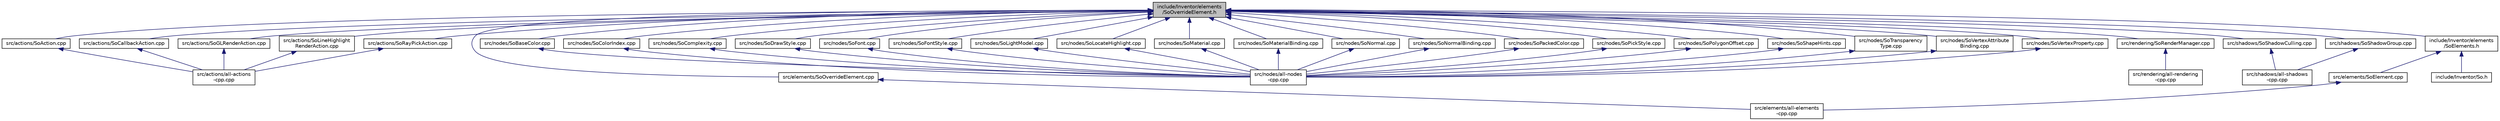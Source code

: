 digraph "include/Inventor/elements/SoOverrideElement.h"
{
 // LATEX_PDF_SIZE
  edge [fontname="Helvetica",fontsize="10",labelfontname="Helvetica",labelfontsize="10"];
  node [fontname="Helvetica",fontsize="10",shape=record];
  Node1 [label="include/Inventor/elements\l/SoOverrideElement.h",height=0.2,width=0.4,color="black", fillcolor="grey75", style="filled", fontcolor="black",tooltip=" "];
  Node1 -> Node2 [dir="back",color="midnightblue",fontsize="10",style="solid",fontname="Helvetica"];
  Node2 [label="src/actions/SoAction.cpp",height=0.2,width=0.4,color="black", fillcolor="white", style="filled",URL="$SoAction_8cpp.html",tooltip=" "];
  Node2 -> Node3 [dir="back",color="midnightblue",fontsize="10",style="solid",fontname="Helvetica"];
  Node3 [label="src/actions/all-actions\l-cpp.cpp",height=0.2,width=0.4,color="black", fillcolor="white", style="filled",URL="$all-actions-cpp_8cpp.html",tooltip=" "];
  Node1 -> Node4 [dir="back",color="midnightblue",fontsize="10",style="solid",fontname="Helvetica"];
  Node4 [label="src/actions/SoCallbackAction.cpp",height=0.2,width=0.4,color="black", fillcolor="white", style="filled",URL="$SoCallbackAction_8cpp.html",tooltip=" "];
  Node4 -> Node3 [dir="back",color="midnightblue",fontsize="10",style="solid",fontname="Helvetica"];
  Node1 -> Node5 [dir="back",color="midnightblue",fontsize="10",style="solid",fontname="Helvetica"];
  Node5 [label="src/actions/SoGLRenderAction.cpp",height=0.2,width=0.4,color="black", fillcolor="white", style="filled",URL="$SoGLRenderAction_8cpp.html",tooltip=" "];
  Node5 -> Node3 [dir="back",color="midnightblue",fontsize="10",style="solid",fontname="Helvetica"];
  Node1 -> Node6 [dir="back",color="midnightblue",fontsize="10",style="solid",fontname="Helvetica"];
  Node6 [label="src/actions/SoLineHighlight\lRenderAction.cpp",height=0.2,width=0.4,color="black", fillcolor="white", style="filled",URL="$SoLineHighlightRenderAction_8cpp.html",tooltip=" "];
  Node6 -> Node3 [dir="back",color="midnightblue",fontsize="10",style="solid",fontname="Helvetica"];
  Node1 -> Node7 [dir="back",color="midnightblue",fontsize="10",style="solid",fontname="Helvetica"];
  Node7 [label="src/actions/SoRayPickAction.cpp",height=0.2,width=0.4,color="black", fillcolor="white", style="filled",URL="$SoRayPickAction_8cpp.html",tooltip=" "];
  Node7 -> Node3 [dir="back",color="midnightblue",fontsize="10",style="solid",fontname="Helvetica"];
  Node1 -> Node8 [dir="back",color="midnightblue",fontsize="10",style="solid",fontname="Helvetica"];
  Node8 [label="src/elements/SoOverrideElement.cpp",height=0.2,width=0.4,color="black", fillcolor="white", style="filled",URL="$SoOverrideElement_8cpp.html",tooltip=" "];
  Node8 -> Node9 [dir="back",color="midnightblue",fontsize="10",style="solid",fontname="Helvetica"];
  Node9 [label="src/elements/all-elements\l-cpp.cpp",height=0.2,width=0.4,color="black", fillcolor="white", style="filled",URL="$all-elements-cpp_8cpp.html",tooltip=" "];
  Node1 -> Node10 [dir="back",color="midnightblue",fontsize="10",style="solid",fontname="Helvetica"];
  Node10 [label="src/nodes/SoBaseColor.cpp",height=0.2,width=0.4,color="black", fillcolor="white", style="filled",URL="$SoBaseColor_8cpp.html",tooltip=" "];
  Node10 -> Node11 [dir="back",color="midnightblue",fontsize="10",style="solid",fontname="Helvetica"];
  Node11 [label="src/nodes/all-nodes\l-cpp.cpp",height=0.2,width=0.4,color="black", fillcolor="white", style="filled",URL="$all-nodes-cpp_8cpp.html",tooltip=" "];
  Node1 -> Node12 [dir="back",color="midnightblue",fontsize="10",style="solid",fontname="Helvetica"];
  Node12 [label="src/nodes/SoColorIndex.cpp",height=0.2,width=0.4,color="black", fillcolor="white", style="filled",URL="$SoColorIndex_8cpp.html",tooltip=" "];
  Node12 -> Node11 [dir="back",color="midnightblue",fontsize="10",style="solid",fontname="Helvetica"];
  Node1 -> Node13 [dir="back",color="midnightblue",fontsize="10",style="solid",fontname="Helvetica"];
  Node13 [label="src/nodes/SoComplexity.cpp",height=0.2,width=0.4,color="black", fillcolor="white", style="filled",URL="$SoComplexity_8cpp.html",tooltip=" "];
  Node13 -> Node11 [dir="back",color="midnightblue",fontsize="10",style="solid",fontname="Helvetica"];
  Node1 -> Node14 [dir="back",color="midnightblue",fontsize="10",style="solid",fontname="Helvetica"];
  Node14 [label="src/nodes/SoDrawStyle.cpp",height=0.2,width=0.4,color="black", fillcolor="white", style="filled",URL="$SoDrawStyle_8cpp.html",tooltip=" "];
  Node14 -> Node11 [dir="back",color="midnightblue",fontsize="10",style="solid",fontname="Helvetica"];
  Node1 -> Node15 [dir="back",color="midnightblue",fontsize="10",style="solid",fontname="Helvetica"];
  Node15 [label="src/nodes/SoFont.cpp",height=0.2,width=0.4,color="black", fillcolor="white", style="filled",URL="$SoFont_8cpp.html",tooltip=" "];
  Node15 -> Node11 [dir="back",color="midnightblue",fontsize="10",style="solid",fontname="Helvetica"];
  Node1 -> Node16 [dir="back",color="midnightblue",fontsize="10",style="solid",fontname="Helvetica"];
  Node16 [label="src/nodes/SoFontStyle.cpp",height=0.2,width=0.4,color="black", fillcolor="white", style="filled",URL="$SoFontStyle_8cpp.html",tooltip=" "];
  Node16 -> Node11 [dir="back",color="midnightblue",fontsize="10",style="solid",fontname="Helvetica"];
  Node1 -> Node17 [dir="back",color="midnightblue",fontsize="10",style="solid",fontname="Helvetica"];
  Node17 [label="src/nodes/SoLightModel.cpp",height=0.2,width=0.4,color="black", fillcolor="white", style="filled",URL="$SoLightModel_8cpp.html",tooltip=" "];
  Node17 -> Node11 [dir="back",color="midnightblue",fontsize="10",style="solid",fontname="Helvetica"];
  Node1 -> Node18 [dir="back",color="midnightblue",fontsize="10",style="solid",fontname="Helvetica"];
  Node18 [label="src/nodes/SoLocateHighlight.cpp",height=0.2,width=0.4,color="black", fillcolor="white", style="filled",URL="$SoLocateHighlight_8cpp.html",tooltip=" "];
  Node18 -> Node11 [dir="back",color="midnightblue",fontsize="10",style="solid",fontname="Helvetica"];
  Node1 -> Node19 [dir="back",color="midnightblue",fontsize="10",style="solid",fontname="Helvetica"];
  Node19 [label="src/nodes/SoMaterial.cpp",height=0.2,width=0.4,color="black", fillcolor="white", style="filled",URL="$SoMaterial_8cpp.html",tooltip=" "];
  Node19 -> Node11 [dir="back",color="midnightblue",fontsize="10",style="solid",fontname="Helvetica"];
  Node1 -> Node20 [dir="back",color="midnightblue",fontsize="10",style="solid",fontname="Helvetica"];
  Node20 [label="src/nodes/SoMaterialBinding.cpp",height=0.2,width=0.4,color="black", fillcolor="white", style="filled",URL="$SoMaterialBinding_8cpp.html",tooltip=" "];
  Node20 -> Node11 [dir="back",color="midnightblue",fontsize="10",style="solid",fontname="Helvetica"];
  Node1 -> Node21 [dir="back",color="midnightblue",fontsize="10",style="solid",fontname="Helvetica"];
  Node21 [label="src/nodes/SoNormal.cpp",height=0.2,width=0.4,color="black", fillcolor="white", style="filled",URL="$SoNormal_8cpp.html",tooltip=" "];
  Node21 -> Node11 [dir="back",color="midnightblue",fontsize="10",style="solid",fontname="Helvetica"];
  Node1 -> Node22 [dir="back",color="midnightblue",fontsize="10",style="solid",fontname="Helvetica"];
  Node22 [label="src/nodes/SoNormalBinding.cpp",height=0.2,width=0.4,color="black", fillcolor="white", style="filled",URL="$SoNormalBinding_8cpp.html",tooltip=" "];
  Node22 -> Node11 [dir="back",color="midnightblue",fontsize="10",style="solid",fontname="Helvetica"];
  Node1 -> Node23 [dir="back",color="midnightblue",fontsize="10",style="solid",fontname="Helvetica"];
  Node23 [label="src/nodes/SoPackedColor.cpp",height=0.2,width=0.4,color="black", fillcolor="white", style="filled",URL="$SoPackedColor_8cpp.html",tooltip=" "];
  Node23 -> Node11 [dir="back",color="midnightblue",fontsize="10",style="solid",fontname="Helvetica"];
  Node1 -> Node24 [dir="back",color="midnightblue",fontsize="10",style="solid",fontname="Helvetica"];
  Node24 [label="src/nodes/SoPickStyle.cpp",height=0.2,width=0.4,color="black", fillcolor="white", style="filled",URL="$SoPickStyle_8cpp.html",tooltip=" "];
  Node24 -> Node11 [dir="back",color="midnightblue",fontsize="10",style="solid",fontname="Helvetica"];
  Node1 -> Node25 [dir="back",color="midnightblue",fontsize="10",style="solid",fontname="Helvetica"];
  Node25 [label="src/nodes/SoPolygonOffset.cpp",height=0.2,width=0.4,color="black", fillcolor="white", style="filled",URL="$SoPolygonOffset_8cpp.html",tooltip=" "];
  Node25 -> Node11 [dir="back",color="midnightblue",fontsize="10",style="solid",fontname="Helvetica"];
  Node1 -> Node26 [dir="back",color="midnightblue",fontsize="10",style="solid",fontname="Helvetica"];
  Node26 [label="src/nodes/SoShapeHints.cpp",height=0.2,width=0.4,color="black", fillcolor="white", style="filled",URL="$SoShapeHints_8cpp.html",tooltip=" "];
  Node26 -> Node11 [dir="back",color="midnightblue",fontsize="10",style="solid",fontname="Helvetica"];
  Node1 -> Node27 [dir="back",color="midnightblue",fontsize="10",style="solid",fontname="Helvetica"];
  Node27 [label="src/nodes/SoTransparency\lType.cpp",height=0.2,width=0.4,color="black", fillcolor="white", style="filled",URL="$SoTransparencyType_8cpp.html",tooltip=" "];
  Node27 -> Node11 [dir="back",color="midnightblue",fontsize="10",style="solid",fontname="Helvetica"];
  Node1 -> Node28 [dir="back",color="midnightblue",fontsize="10",style="solid",fontname="Helvetica"];
  Node28 [label="src/nodes/SoVertexAttribute\lBinding.cpp",height=0.2,width=0.4,color="black", fillcolor="white", style="filled",URL="$SoVertexAttributeBinding_8cpp.html",tooltip=" "];
  Node28 -> Node11 [dir="back",color="midnightblue",fontsize="10",style="solid",fontname="Helvetica"];
  Node1 -> Node29 [dir="back",color="midnightblue",fontsize="10",style="solid",fontname="Helvetica"];
  Node29 [label="src/nodes/SoVertexProperty.cpp",height=0.2,width=0.4,color="black", fillcolor="white", style="filled",URL="$SoVertexProperty_8cpp.html",tooltip=" "];
  Node29 -> Node11 [dir="back",color="midnightblue",fontsize="10",style="solid",fontname="Helvetica"];
  Node1 -> Node30 [dir="back",color="midnightblue",fontsize="10",style="solid",fontname="Helvetica"];
  Node30 [label="src/rendering/SoRenderManager.cpp",height=0.2,width=0.4,color="black", fillcolor="white", style="filled",URL="$SoRenderManager_8cpp.html",tooltip=" "];
  Node30 -> Node31 [dir="back",color="midnightblue",fontsize="10",style="solid",fontname="Helvetica"];
  Node31 [label="src/rendering/all-rendering\l-cpp.cpp",height=0.2,width=0.4,color="black", fillcolor="white", style="filled",URL="$all-rendering-cpp_8cpp.html",tooltip=" "];
  Node1 -> Node32 [dir="back",color="midnightblue",fontsize="10",style="solid",fontname="Helvetica"];
  Node32 [label="src/shadows/SoShadowCulling.cpp",height=0.2,width=0.4,color="black", fillcolor="white", style="filled",URL="$SoShadowCulling_8cpp.html",tooltip=" "];
  Node32 -> Node33 [dir="back",color="midnightblue",fontsize="10",style="solid",fontname="Helvetica"];
  Node33 [label="src/shadows/all-shadows\l-cpp.cpp",height=0.2,width=0.4,color="black", fillcolor="white", style="filled",URL="$all-shadows-cpp_8cpp.html",tooltip=" "];
  Node1 -> Node34 [dir="back",color="midnightblue",fontsize="10",style="solid",fontname="Helvetica"];
  Node34 [label="src/shadows/SoShadowGroup.cpp",height=0.2,width=0.4,color="black", fillcolor="white", style="filled",URL="$SoShadowGroup_8cpp.html",tooltip=" "];
  Node34 -> Node33 [dir="back",color="midnightblue",fontsize="10",style="solid",fontname="Helvetica"];
  Node1 -> Node35 [dir="back",color="midnightblue",fontsize="10",style="solid",fontname="Helvetica"];
  Node35 [label="include/Inventor/elements\l/SoElements.h",height=0.2,width=0.4,color="black", fillcolor="white", style="filled",URL="$SoElements_8h.html",tooltip=" "];
  Node35 -> Node36 [dir="back",color="midnightblue",fontsize="10",style="solid",fontname="Helvetica"];
  Node36 [label="src/elements/SoElement.cpp",height=0.2,width=0.4,color="black", fillcolor="white", style="filled",URL="$SoElement_8cpp.html",tooltip=" "];
  Node36 -> Node9 [dir="back",color="midnightblue",fontsize="10",style="solid",fontname="Helvetica"];
  Node35 -> Node37 [dir="back",color="midnightblue",fontsize="10",style="solid",fontname="Helvetica"];
  Node37 [label="include/Inventor/So.h",height=0.2,width=0.4,color="black", fillcolor="white", style="filled",URL="$So_8h.html",tooltip=" "];
}
